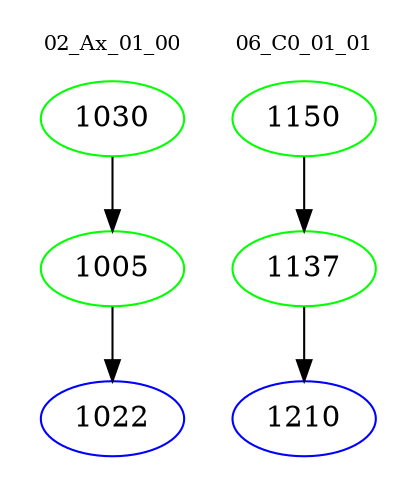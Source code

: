 digraph{
subgraph cluster_0 {
color = white
label = "02_Ax_01_00";
fontsize=10;
T0_1030 [label="1030", color="green"]
T0_1030 -> T0_1005 [color="black"]
T0_1005 [label="1005", color="green"]
T0_1005 -> T0_1022 [color="black"]
T0_1022 [label="1022", color="blue"]
}
subgraph cluster_1 {
color = white
label = "06_C0_01_01";
fontsize=10;
T1_1150 [label="1150", color="green"]
T1_1150 -> T1_1137 [color="black"]
T1_1137 [label="1137", color="green"]
T1_1137 -> T1_1210 [color="black"]
T1_1210 [label="1210", color="blue"]
}
}
